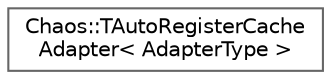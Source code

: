 digraph "Graphical Class Hierarchy"
{
 // INTERACTIVE_SVG=YES
 // LATEX_PDF_SIZE
  bgcolor="transparent";
  edge [fontname=Helvetica,fontsize=10,labelfontname=Helvetica,labelfontsize=10];
  node [fontname=Helvetica,fontsize=10,shape=box,height=0.2,width=0.4];
  rankdir="LR";
  Node0 [id="Node000000",label="Chaos::TAutoRegisterCache\lAdapter\< AdapterType \>",height=0.2,width=0.4,color="grey40", fillcolor="white", style="filled",URL="$d3/d9f/structChaos_1_1TAutoRegisterCacheAdapter.html",tooltip="Helper to handle automatic global registration for adapter types - with type checking for valid adapt..."];
}
